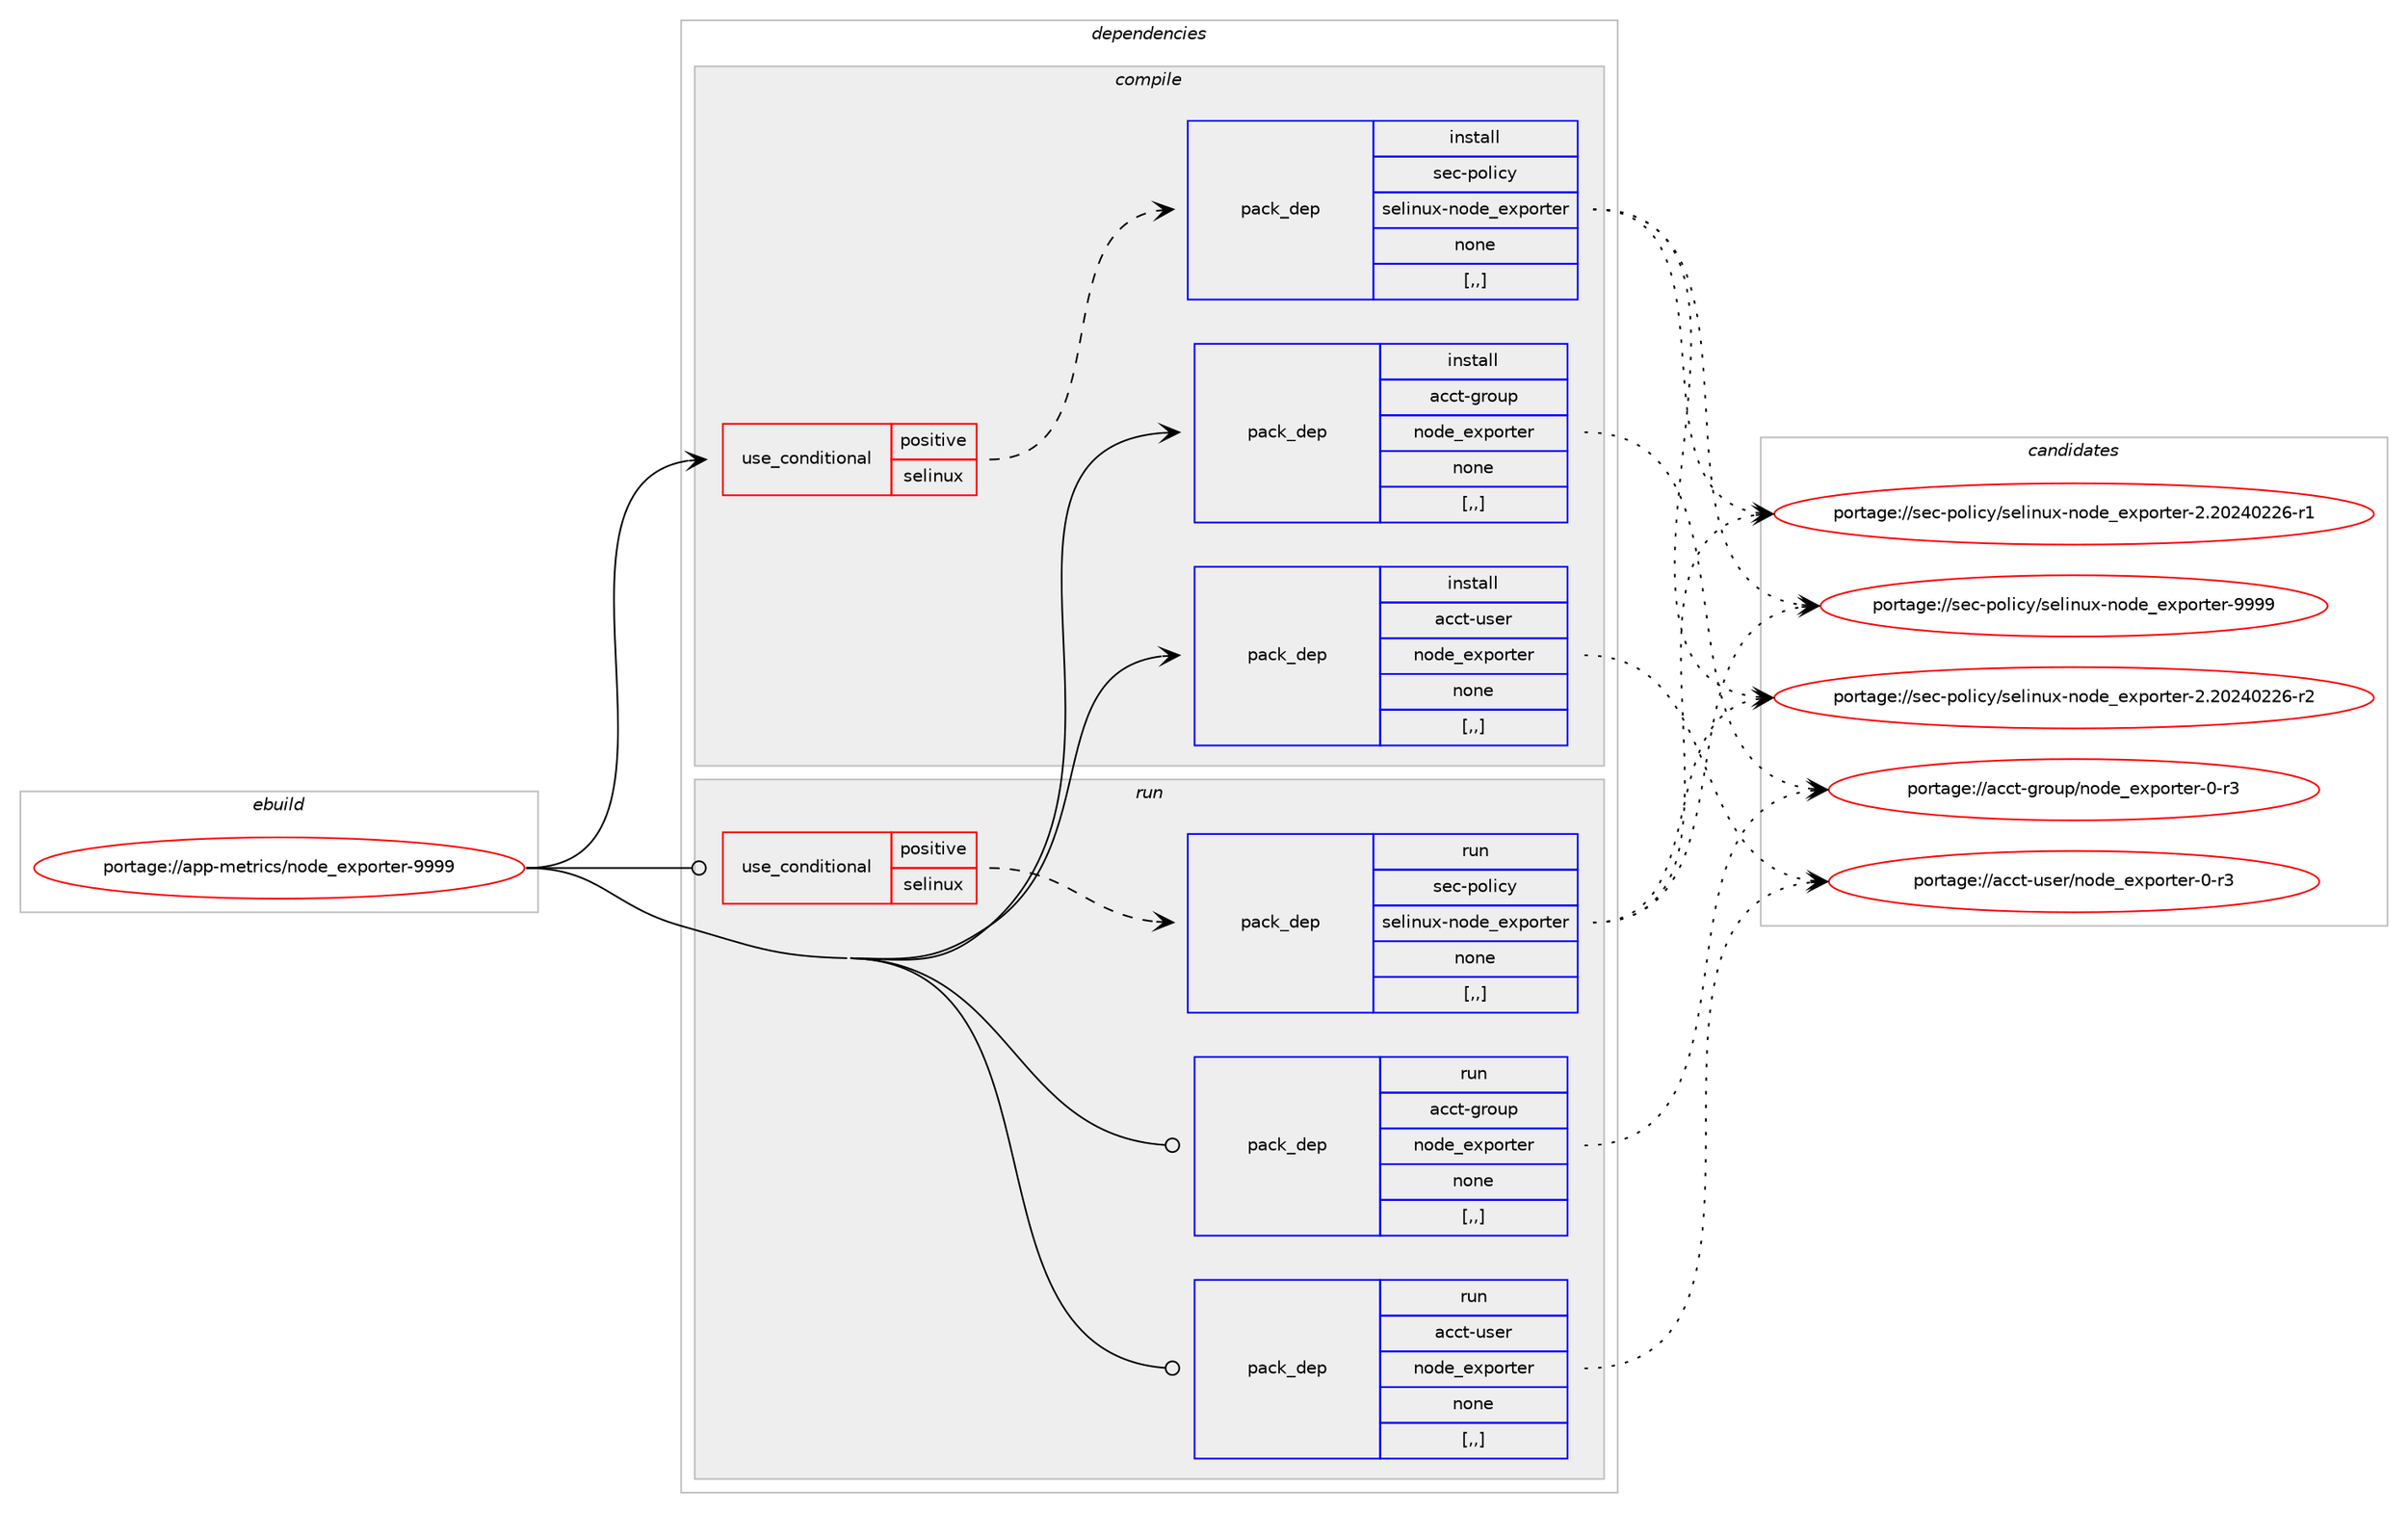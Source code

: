digraph prolog {

# *************
# Graph options
# *************

newrank=true;
concentrate=true;
compound=true;
graph [rankdir=LR,fontname=Helvetica,fontsize=10,ranksep=1.5];#, ranksep=2.5, nodesep=0.2];
edge  [arrowhead=vee];
node  [fontname=Helvetica,fontsize=10];

# **********
# The ebuild
# **********

subgraph cluster_leftcol {
color=gray;
label=<<i>ebuild</i>>;
id [label="portage://app-metrics/node_exporter-9999", color=red, width=4, href="../app-metrics/node_exporter-9999.svg"];
}

# ****************
# The dependencies
# ****************

subgraph cluster_midcol {
color=gray;
label=<<i>dependencies</i>>;
subgraph cluster_compile {
fillcolor="#eeeeee";
style=filled;
label=<<i>compile</i>>;
subgraph cond141381 {
dependency533316 [label=<<TABLE BORDER="0" CELLBORDER="1" CELLSPACING="0" CELLPADDING="4"><TR><TD ROWSPAN="3" CELLPADDING="10">use_conditional</TD></TR><TR><TD>positive</TD></TR><TR><TD>selinux</TD></TR></TABLE>>, shape=none, color=red];
subgraph pack387947 {
dependency533317 [label=<<TABLE BORDER="0" CELLBORDER="1" CELLSPACING="0" CELLPADDING="4" WIDTH="220"><TR><TD ROWSPAN="6" CELLPADDING="30">pack_dep</TD></TR><TR><TD WIDTH="110">install</TD></TR><TR><TD>sec-policy</TD></TR><TR><TD>selinux-node_exporter</TD></TR><TR><TD>none</TD></TR><TR><TD>[,,]</TD></TR></TABLE>>, shape=none, color=blue];
}
dependency533316:e -> dependency533317:w [weight=20,style="dashed",arrowhead="vee"];
}
id:e -> dependency533316:w [weight=20,style="solid",arrowhead="vee"];
subgraph pack387948 {
dependency533318 [label=<<TABLE BORDER="0" CELLBORDER="1" CELLSPACING="0" CELLPADDING="4" WIDTH="220"><TR><TD ROWSPAN="6" CELLPADDING="30">pack_dep</TD></TR><TR><TD WIDTH="110">install</TD></TR><TR><TD>acct-group</TD></TR><TR><TD>node_exporter</TD></TR><TR><TD>none</TD></TR><TR><TD>[,,]</TD></TR></TABLE>>, shape=none, color=blue];
}
id:e -> dependency533318:w [weight=20,style="solid",arrowhead="vee"];
subgraph pack387949 {
dependency533319 [label=<<TABLE BORDER="0" CELLBORDER="1" CELLSPACING="0" CELLPADDING="4" WIDTH="220"><TR><TD ROWSPAN="6" CELLPADDING="30">pack_dep</TD></TR><TR><TD WIDTH="110">install</TD></TR><TR><TD>acct-user</TD></TR><TR><TD>node_exporter</TD></TR><TR><TD>none</TD></TR><TR><TD>[,,]</TD></TR></TABLE>>, shape=none, color=blue];
}
id:e -> dependency533319:w [weight=20,style="solid",arrowhead="vee"];
}
subgraph cluster_compileandrun {
fillcolor="#eeeeee";
style=filled;
label=<<i>compile and run</i>>;
}
subgraph cluster_run {
fillcolor="#eeeeee";
style=filled;
label=<<i>run</i>>;
subgraph cond141382 {
dependency533320 [label=<<TABLE BORDER="0" CELLBORDER="1" CELLSPACING="0" CELLPADDING="4"><TR><TD ROWSPAN="3" CELLPADDING="10">use_conditional</TD></TR><TR><TD>positive</TD></TR><TR><TD>selinux</TD></TR></TABLE>>, shape=none, color=red];
subgraph pack387950 {
dependency533321 [label=<<TABLE BORDER="0" CELLBORDER="1" CELLSPACING="0" CELLPADDING="4" WIDTH="220"><TR><TD ROWSPAN="6" CELLPADDING="30">pack_dep</TD></TR><TR><TD WIDTH="110">run</TD></TR><TR><TD>sec-policy</TD></TR><TR><TD>selinux-node_exporter</TD></TR><TR><TD>none</TD></TR><TR><TD>[,,]</TD></TR></TABLE>>, shape=none, color=blue];
}
dependency533320:e -> dependency533321:w [weight=20,style="dashed",arrowhead="vee"];
}
id:e -> dependency533320:w [weight=20,style="solid",arrowhead="odot"];
subgraph pack387951 {
dependency533322 [label=<<TABLE BORDER="0" CELLBORDER="1" CELLSPACING="0" CELLPADDING="4" WIDTH="220"><TR><TD ROWSPAN="6" CELLPADDING="30">pack_dep</TD></TR><TR><TD WIDTH="110">run</TD></TR><TR><TD>acct-group</TD></TR><TR><TD>node_exporter</TD></TR><TR><TD>none</TD></TR><TR><TD>[,,]</TD></TR></TABLE>>, shape=none, color=blue];
}
id:e -> dependency533322:w [weight=20,style="solid",arrowhead="odot"];
subgraph pack387952 {
dependency533323 [label=<<TABLE BORDER="0" CELLBORDER="1" CELLSPACING="0" CELLPADDING="4" WIDTH="220"><TR><TD ROWSPAN="6" CELLPADDING="30">pack_dep</TD></TR><TR><TD WIDTH="110">run</TD></TR><TR><TD>acct-user</TD></TR><TR><TD>node_exporter</TD></TR><TR><TD>none</TD></TR><TR><TD>[,,]</TD></TR></TABLE>>, shape=none, color=blue];
}
id:e -> dependency533323:w [weight=20,style="solid",arrowhead="odot"];
}
}

# **************
# The candidates
# **************

subgraph cluster_choices {
rank=same;
color=gray;
label=<<i>candidates</i>>;

subgraph choice387947 {
color=black;
nodesep=1;
choice1151019945112111108105991214711510110810511011712045110111100101951011201121111141161011144557575757 [label="portage://sec-policy/selinux-node_exporter-9999", color=red, width=4,href="../sec-policy/selinux-node_exporter-9999.svg"];
choice11510199451121111081059912147115101108105110117120451101111001019510112011211111411610111445504650485052485050544511450 [label="portage://sec-policy/selinux-node_exporter-2.20240226-r2", color=red, width=4,href="../sec-policy/selinux-node_exporter-2.20240226-r2.svg"];
choice11510199451121111081059912147115101108105110117120451101111001019510112011211111411610111445504650485052485050544511449 [label="portage://sec-policy/selinux-node_exporter-2.20240226-r1", color=red, width=4,href="../sec-policy/selinux-node_exporter-2.20240226-r1.svg"];
dependency533317:e -> choice1151019945112111108105991214711510110810511011712045110111100101951011201121111141161011144557575757:w [style=dotted,weight="100"];
dependency533317:e -> choice11510199451121111081059912147115101108105110117120451101111001019510112011211111411610111445504650485052485050544511450:w [style=dotted,weight="100"];
dependency533317:e -> choice11510199451121111081059912147115101108105110117120451101111001019510112011211111411610111445504650485052485050544511449:w [style=dotted,weight="100"];
}
subgraph choice387948 {
color=black;
nodesep=1;
choice97999911645103114111117112471101111001019510112011211111411610111445484511451 [label="portage://acct-group/node_exporter-0-r3", color=red, width=4,href="../acct-group/node_exporter-0-r3.svg"];
dependency533318:e -> choice97999911645103114111117112471101111001019510112011211111411610111445484511451:w [style=dotted,weight="100"];
}
subgraph choice387949 {
color=black;
nodesep=1;
choice97999911645117115101114471101111001019510112011211111411610111445484511451 [label="portage://acct-user/node_exporter-0-r3", color=red, width=4,href="../acct-user/node_exporter-0-r3.svg"];
dependency533319:e -> choice97999911645117115101114471101111001019510112011211111411610111445484511451:w [style=dotted,weight="100"];
}
subgraph choice387950 {
color=black;
nodesep=1;
choice1151019945112111108105991214711510110810511011712045110111100101951011201121111141161011144557575757 [label="portage://sec-policy/selinux-node_exporter-9999", color=red, width=4,href="../sec-policy/selinux-node_exporter-9999.svg"];
choice11510199451121111081059912147115101108105110117120451101111001019510112011211111411610111445504650485052485050544511450 [label="portage://sec-policy/selinux-node_exporter-2.20240226-r2", color=red, width=4,href="../sec-policy/selinux-node_exporter-2.20240226-r2.svg"];
choice11510199451121111081059912147115101108105110117120451101111001019510112011211111411610111445504650485052485050544511449 [label="portage://sec-policy/selinux-node_exporter-2.20240226-r1", color=red, width=4,href="../sec-policy/selinux-node_exporter-2.20240226-r1.svg"];
dependency533321:e -> choice1151019945112111108105991214711510110810511011712045110111100101951011201121111141161011144557575757:w [style=dotted,weight="100"];
dependency533321:e -> choice11510199451121111081059912147115101108105110117120451101111001019510112011211111411610111445504650485052485050544511450:w [style=dotted,weight="100"];
dependency533321:e -> choice11510199451121111081059912147115101108105110117120451101111001019510112011211111411610111445504650485052485050544511449:w [style=dotted,weight="100"];
}
subgraph choice387951 {
color=black;
nodesep=1;
choice97999911645103114111117112471101111001019510112011211111411610111445484511451 [label="portage://acct-group/node_exporter-0-r3", color=red, width=4,href="../acct-group/node_exporter-0-r3.svg"];
dependency533322:e -> choice97999911645103114111117112471101111001019510112011211111411610111445484511451:w [style=dotted,weight="100"];
}
subgraph choice387952 {
color=black;
nodesep=1;
choice97999911645117115101114471101111001019510112011211111411610111445484511451 [label="portage://acct-user/node_exporter-0-r3", color=red, width=4,href="../acct-user/node_exporter-0-r3.svg"];
dependency533323:e -> choice97999911645117115101114471101111001019510112011211111411610111445484511451:w [style=dotted,weight="100"];
}
}

}
